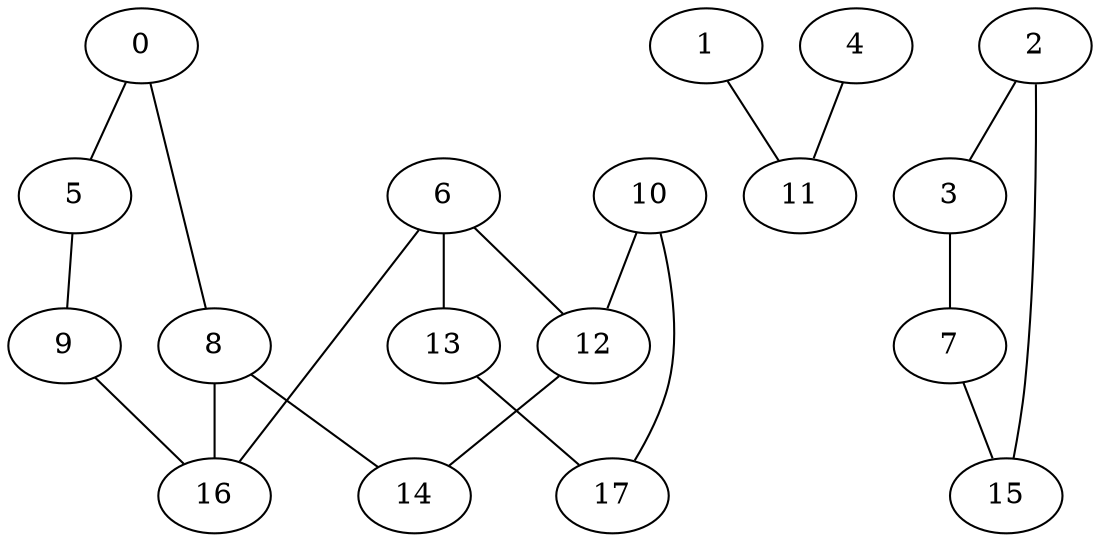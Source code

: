 graph "sampletest150-mod3_image5.bmp" {
	0	 [type=corner,
		x=214,
		y=224];
	5	 [type=corner,
		x=221,
		y=147];
	0 -- 5	 [angle0="-1.48",
		frequency=1,
		type0=line];
	8	 [type=intersection,
		x=236,
		y=220];
	0 -- 8	 [angle0="-.18",
		frequency=1,
		type0=line];
	1	 [type=endpoint,
		x=436,
		y="-20"];
	11	 [type=corner,
		x=76,
		y="-25"];
	1 -- 11	 [angle0=".01",
		frequency=1,
		type0=line];
	2	 [type=corner,
		x=156,
		y=386];
	3	 [type=corner,
		x=334,
		y=392];
	2 -- 3	 [angle0=".03",
		frequency=1,
		type0=line];
	15	 [type=corner,
		x=181,
		y=129];
	2 -- 15	 [angle0="-1.47",
		frequency=1,
		type0=line];
	7	 [type=corner,
		x=334,
		y=103];
	3 -- 7	 [angle0="1.57",
		frequency=1,
		type0=line];
	4	 [type=endpoint,
		x=95,
		y=525];
	4 -- 11	 [angle0="1.54",
		frequency=1,
		type0=line];
	9	 [type=corner,
		x=320,
		y=157];
	5 -- 9	 [angle0=".10",
		frequency=1,
		type0=line];
	6	 [type=intersection,
		x=324,
		y=275];
	12	 [type=intersection,
		x=213,
		y=283];
	6 -- 12	 [angle0="-.07",
		frequency=1,
		type0=line];
	13	 [type=corner,
		x=330,
		y=377];
	6 -- 13	 [angle0="1.51",
		frequency=1,
		type0=line];
	16	 [type=intersection,
		x=312,
		y=235];
	6 -- 16	 [angle0="1.28",
		frequency=1,
		type0=line];
	7 -- 15	 [angle0="-.17",
		frequency=1,
		type0=line];
	14	 [type=corner,
		x=198,
		y=240];
	8 -- 14	 [angle0="-.48",
		frequency=1,
		type0=line];
	8 -- 16	 [angle0=".19",
		frequency=1,
		type0=line];
	9 -- 16	 [angle0="-1.47",
		frequency=1,
		type0=line];
	10	 [type=corner,
		x=215,
		y=288];
	10 -- 12	 [angle0="1.19",
		frequency=1,
		type0=line];
	17	 [type=corner,
		x=217,
		y=347];
	10 -- 17	 [angle0="1.54",
		frequency=1,
		type0=line];
	12 -- 14	 [angle0="1.24",
		frequency=1,
		type0=line];
	13 -- 17	 [angle0=".26",
		frequency=1,
		type0=line];
}
